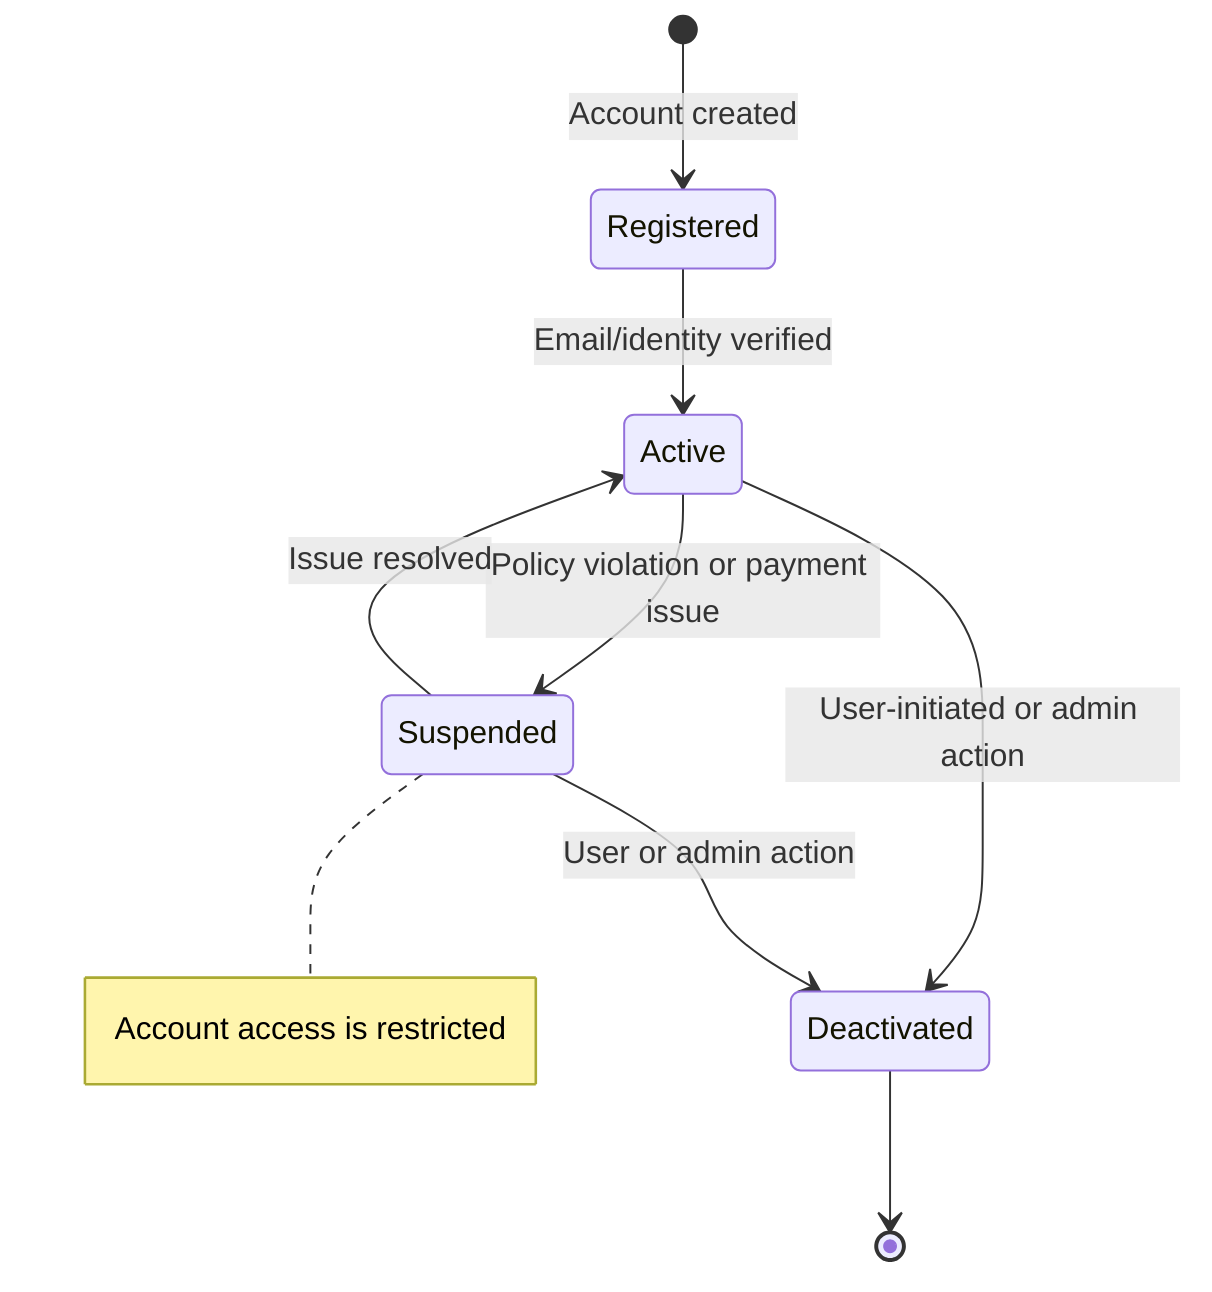 stateDiagram-v2
    [*] --> Registered : Account created
    Registered --> Active : Email/identity verified
    Active --> Suspended : Policy violation or payment issue
    Active --> Deactivated : User-initiated or admin action
    Suspended --> Active : Issue resolved
    Suspended --> Deactivated : User or admin action
    Deactivated --> [*]
    note right of Suspended
        Account access is restricted
    end note